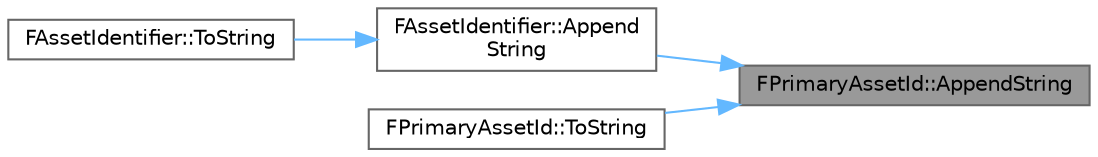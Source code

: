 digraph "FPrimaryAssetId::AppendString"
{
 // INTERACTIVE_SVG=YES
 // LATEX_PDF_SIZE
  bgcolor="transparent";
  edge [fontname=Helvetica,fontsize=10,labelfontname=Helvetica,labelfontsize=10];
  node [fontname=Helvetica,fontsize=10,shape=box,height=0.2,width=0.4];
  rankdir="RL";
  Node1 [id="Node000001",label="FPrimaryAssetId::AppendString",height=0.2,width=0.4,color="gray40", fillcolor="grey60", style="filled", fontcolor="black",tooltip="Appends to the given builder the string version of this identifier in Type:Name format."];
  Node1 -> Node2 [id="edge1_Node000001_Node000002",dir="back",color="steelblue1",style="solid",tooltip=" "];
  Node2 [id="Node000002",label="FAssetIdentifier::Append\lString",height=0.2,width=0.4,color="grey40", fillcolor="white", style="filled",URL="$da/d0e/structFAssetIdentifier.html#af15f0ac0a122fd245f85671cd347b124",tooltip="Appends to the given builder the string version of this identifier in Package.Object::Name format."];
  Node2 -> Node3 [id="edge2_Node000002_Node000003",dir="back",color="steelblue1",style="solid",tooltip=" "];
  Node3 [id="Node000003",label="FAssetIdentifier::ToString",height=0.2,width=0.4,color="grey40", fillcolor="white", style="filled",URL="$da/d0e/structFAssetIdentifier.html#acc98b1c7e5bc885eccf59b4cccc4313f",tooltip="Returns string version of this identifier in Package.Object::Name format."];
  Node1 -> Node4 [id="edge3_Node000001_Node000004",dir="back",color="steelblue1",style="solid",tooltip=" "];
  Node4 [id="Node000004",label="FPrimaryAssetId::ToString",height=0.2,width=0.4,color="grey40", fillcolor="white", style="filled",URL="$d6/d42/structFPrimaryAssetId.html#a816de62290e06bca5166177129182c0c",tooltip="Returns string version of this identifier in Type:Name format."];
}
